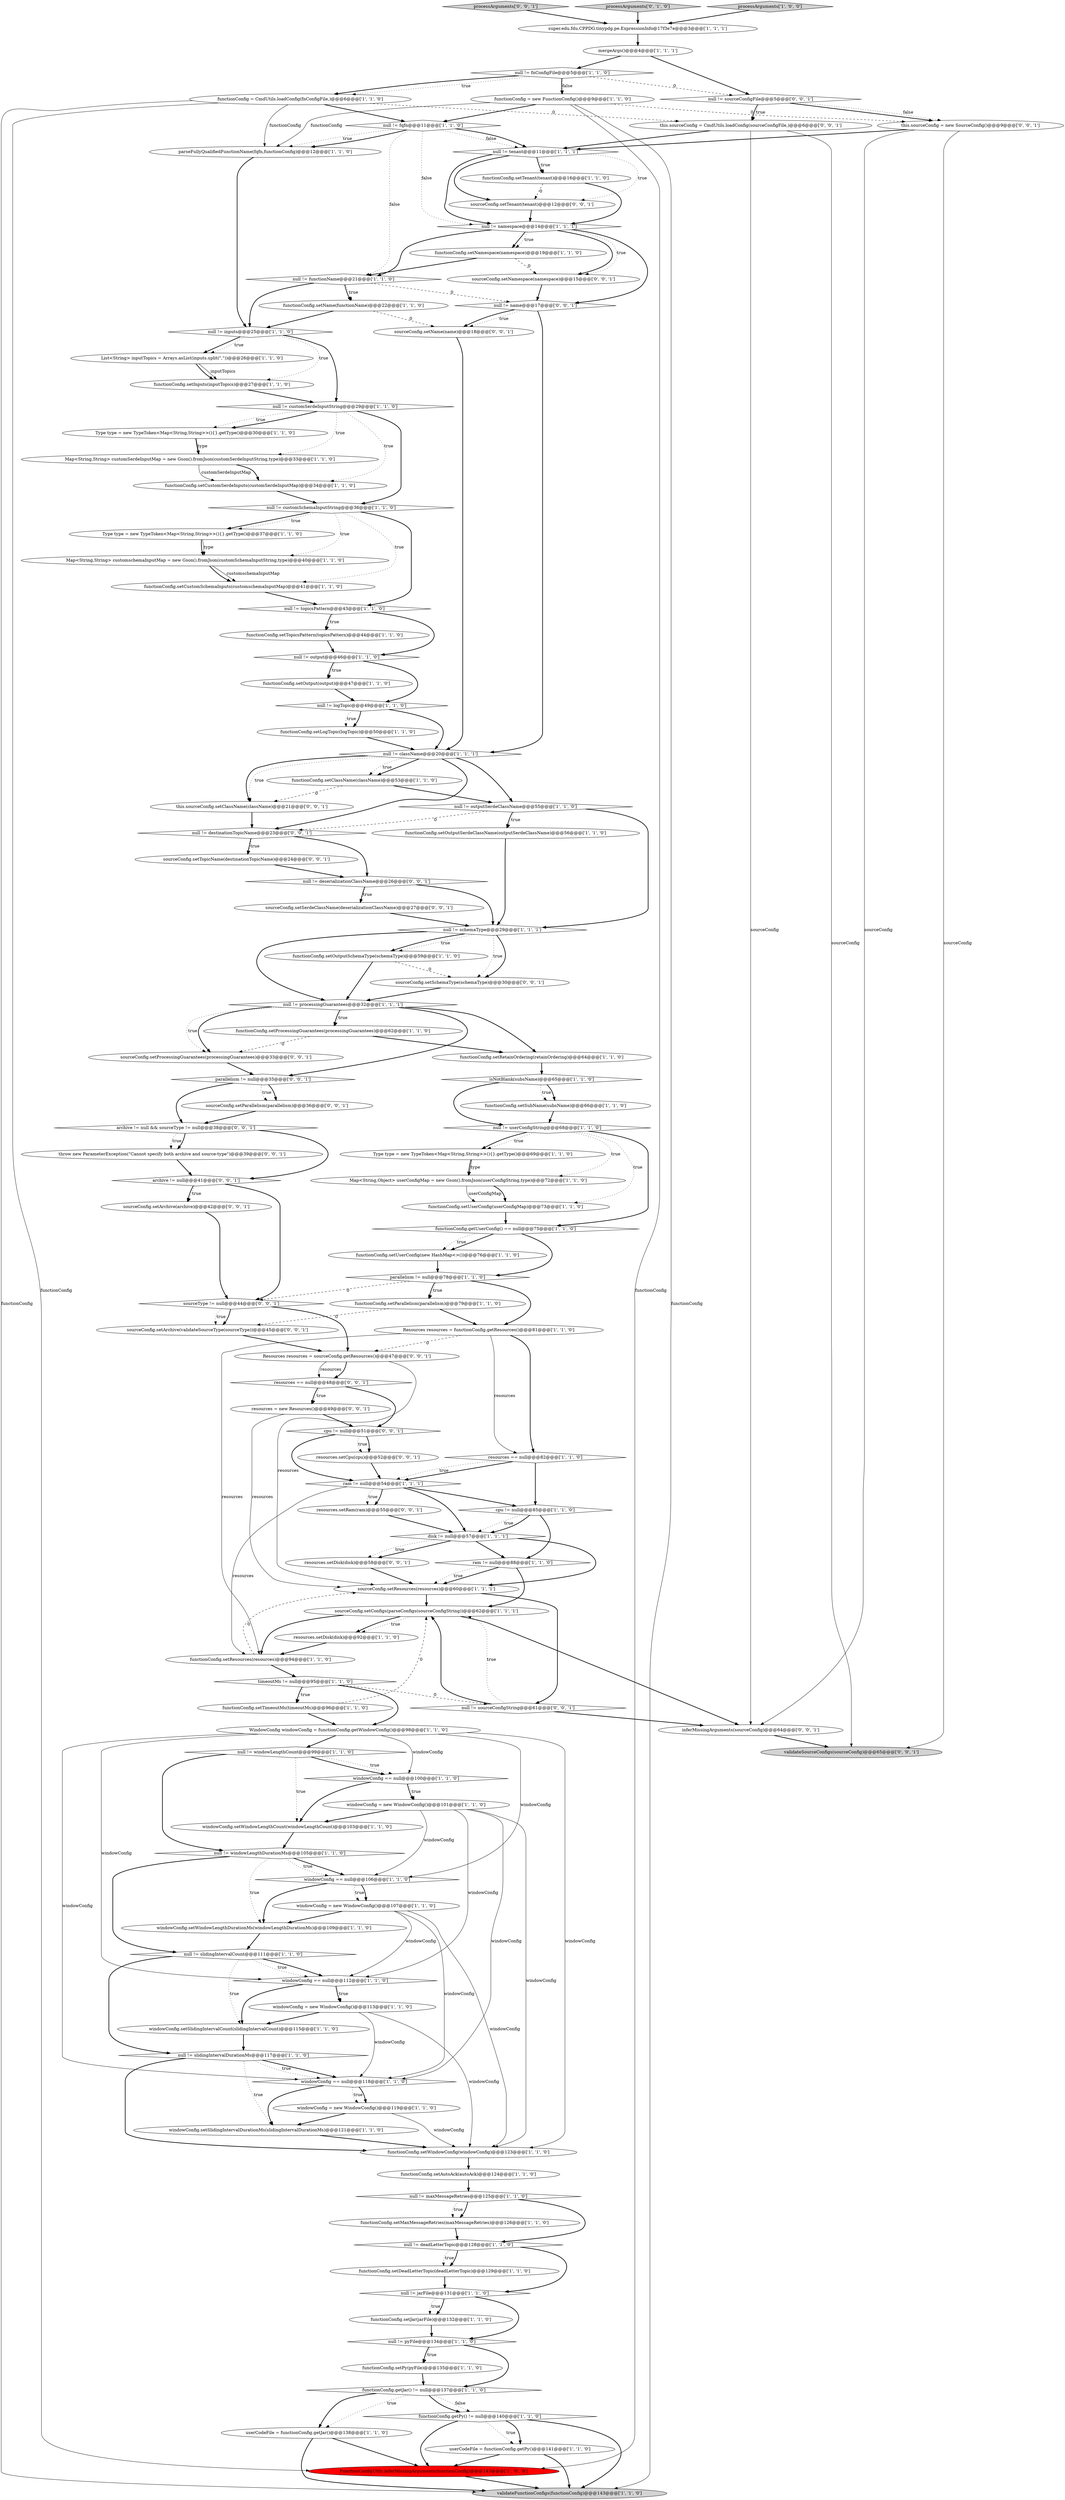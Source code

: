 digraph {
98 [style = filled, label = "sourceConfig.setSchemaType(schemaType)@@@30@@@['0', '0', '1']", fillcolor = white, shape = ellipse image = "AAA0AAABBB3BBB"];
120 [style = filled, label = "null != deserializationClassName@@@26@@@['0', '0', '1']", fillcolor = white, shape = diamond image = "AAA0AAABBB3BBB"];
10 [style = filled, label = "validateFunctionConfigs(functionConfig)@@@143@@@['1', '1', '0']", fillcolor = lightgray, shape = ellipse image = "AAA0AAABBB1BBB"];
55 [style = filled, label = "functionConfig.setTopicsPattern(topicsPattern)@@@44@@@['1', '1', '0']", fillcolor = white, shape = ellipse image = "AAA0AAABBB1BBB"];
29 [style = filled, label = "functionConfig.setProcessingGuarantees(processingGuarantees)@@@62@@@['1', '1', '0']", fillcolor = white, shape = ellipse image = "AAA0AAABBB1BBB"];
20 [style = filled, label = "userCodeFile = functionConfig.getPy()@@@141@@@['1', '1', '0']", fillcolor = white, shape = ellipse image = "AAA0AAABBB1BBB"];
5 [style = filled, label = "null != topicsPattern@@@43@@@['1', '1', '0']", fillcolor = white, shape = diamond image = "AAA0AAABBB1BBB"];
104 [style = filled, label = "processArguments['0', '0', '1']", fillcolor = lightgray, shape = diamond image = "AAA0AAABBB3BBB"];
56 [style = filled, label = "ram != null@@@88@@@['1', '1', '0']", fillcolor = white, shape = diamond image = "AAA0AAABBB1BBB"];
83 [style = filled, label = "windowConfig = new WindowConfig()@@@113@@@['1', '1', '0']", fillcolor = white, shape = ellipse image = "AAA0AAABBB1BBB"];
92 [style = filled, label = "functionConfig.setTimeoutMs(timeoutMs)@@@96@@@['1', '1', '0']", fillcolor = white, shape = ellipse image = "AAA0AAABBB1BBB"];
4 [style = filled, label = "Map<String,String> customSerdeInputMap = new Gson().fromJson(customSerdeInputString,type)@@@33@@@['1', '1', '0']", fillcolor = white, shape = ellipse image = "AAA0AAABBB1BBB"];
124 [style = filled, label = "this.sourceConfig = CmdUtils.loadConfig(sourceConfigFile,)@@@6@@@['0', '0', '1']", fillcolor = white, shape = ellipse image = "AAA0AAABBB3BBB"];
42 [style = filled, label = "null != windowLengthDurationMs@@@105@@@['1', '1', '0']", fillcolor = white, shape = diamond image = "AAA0AAABBB1BBB"];
80 [style = filled, label = "userCodeFile = functionConfig.getJar()@@@138@@@['1', '1', '0']", fillcolor = white, shape = ellipse image = "AAA0AAABBB1BBB"];
65 [style = filled, label = "functionConfig.setWindowConfig(windowConfig)@@@123@@@['1', '1', '0']", fillcolor = white, shape = ellipse image = "AAA0AAABBB1BBB"];
103 [style = filled, label = "inferMissingArguments(sourceConfig)@@@64@@@['0', '0', '1']", fillcolor = white, shape = ellipse image = "AAA0AAABBB3BBB"];
31 [style = filled, label = "null != jarFile@@@131@@@['1', '1', '0']", fillcolor = white, shape = diamond image = "AAA0AAABBB1BBB"];
77 [style = filled, label = "resources.setDisk(disk)@@@92@@@['1', '1', '0']", fillcolor = white, shape = ellipse image = "AAA0AAABBB1BBB"];
51 [style = filled, label = "functionConfig.getPy() != null@@@140@@@['1', '1', '0']", fillcolor = white, shape = diamond image = "AAA0AAABBB1BBB"];
123 [style = filled, label = "sourceConfig.setTopicName(destinationTopicName)@@@24@@@['0', '0', '1']", fillcolor = white, shape = ellipse image = "AAA0AAABBB3BBB"];
79 [style = filled, label = "null != functionName@@@21@@@['1', '1', '0']", fillcolor = white, shape = diamond image = "AAA0AAABBB1BBB"];
47 [style = filled, label = "windowConfig == null@@@118@@@['1', '1', '0']", fillcolor = white, shape = diamond image = "AAA0AAABBB1BBB"];
30 [style = filled, label = "windowConfig.setWindowLengthDurationMs(windowLengthDurationMs)@@@109@@@['1', '1', '0']", fillcolor = white, shape = ellipse image = "AAA0AAABBB1BBB"];
110 [style = filled, label = "sourceType != null@@@44@@@['0', '0', '1']", fillcolor = white, shape = diamond image = "AAA0AAABBB3BBB"];
89 [style = filled, label = "cpu != null@@@85@@@['1', '1', '0']", fillcolor = white, shape = diamond image = "AAA0AAABBB1BBB"];
66 [style = filled, label = "sourceConfig.setConfigs(parseConfigs(sourceConfigString))@@@62@@@['1', '1', '1']", fillcolor = white, shape = ellipse image = "AAA0AAABBB1BBB"];
63 [style = filled, label = "WindowConfig windowConfig = functionConfig.getWindowConfig()@@@98@@@['1', '1', '0']", fillcolor = white, shape = ellipse image = "AAA0AAABBB1BBB"];
48 [style = filled, label = "functionConfig.setResources(resources)@@@94@@@['1', '1', '0']", fillcolor = white, shape = ellipse image = "AAA0AAABBB1BBB"];
119 [style = filled, label = "null != name@@@17@@@['0', '0', '1']", fillcolor = white, shape = diamond image = "AAA0AAABBB3BBB"];
76 [style = filled, label = "super.edu.fdu.CPPDG.tinypdg.pe.ExpressionInfo@17f3e7e@@@3@@@['1', '1', '1']", fillcolor = white, shape = ellipse image = "AAA0AAABBB1BBB"];
16 [style = filled, label = "Type type = new TypeToken<Map<String,String>>(){}.getType()@@@69@@@['1', '1', '0']", fillcolor = white, shape = ellipse image = "AAA0AAABBB1BBB"];
64 [style = filled, label = "resources == null@@@82@@@['1', '1', '0']", fillcolor = white, shape = diamond image = "AAA0AAABBB1BBB"];
108 [style = filled, label = "resources = new Resources()@@@49@@@['0', '0', '1']", fillcolor = white, shape = ellipse image = "AAA0AAABBB3BBB"];
109 [style = filled, label = "null != sourceConfigFile@@@5@@@['0', '0', '1']", fillcolor = white, shape = diamond image = "AAA0AAABBB3BBB"];
100 [style = filled, label = "parallelism != null@@@35@@@['0', '0', '1']", fillcolor = white, shape = diamond image = "AAA0AAABBB3BBB"];
115 [style = filled, label = "null != destinationTopicName@@@23@@@['0', '0', '1']", fillcolor = white, shape = diamond image = "AAA0AAABBB3BBB"];
6 [style = filled, label = "null != fnConfigFile@@@5@@@['1', '1', '0']", fillcolor = white, shape = diamond image = "AAA0AAABBB1BBB"];
75 [style = filled, label = "isNotBlank(subsName)@@@65@@@['1', '1', '0']", fillcolor = white, shape = diamond image = "AAA0AAABBB1BBB"];
44 [style = filled, label = "null != inputs@@@25@@@['1', '1', '0']", fillcolor = white, shape = diamond image = "AAA0AAABBB1BBB"];
57 [style = filled, label = "windowConfig == null@@@100@@@['1', '1', '0']", fillcolor = white, shape = diamond image = "AAA0AAABBB1BBB"];
8 [style = filled, label = "null != slidingIntervalDurationMs@@@117@@@['1', '1', '0']", fillcolor = white, shape = diamond image = "AAA0AAABBB1BBB"];
70 [style = filled, label = "functionConfig.setParallelism(parallelism)@@@79@@@['1', '1', '0']", fillcolor = white, shape = ellipse image = "AAA0AAABBB1BBB"];
26 [style = filled, label = "null != className@@@20@@@['1', '1', '1']", fillcolor = white, shape = diamond image = "AAA0AAABBB1BBB"];
2 [style = filled, label = "functionConfig.setInputs(inputTopics)@@@27@@@['1', '1', '0']", fillcolor = white, shape = ellipse image = "AAA0AAABBB1BBB"];
12 [style = filled, label = "Type type = new TypeToken<Map<String,String>>(){}.getType()@@@30@@@['1', '1', '0']", fillcolor = white, shape = ellipse image = "AAA0AAABBB1BBB"];
97 [style = filled, label = "this.sourceConfig.setClassName(className)@@@21@@@['0', '0', '1']", fillcolor = white, shape = ellipse image = "AAA0AAABBB3BBB"];
15 [style = filled, label = "functionConfig.setOutputSchemaType(schemaType)@@@59@@@['1', '1', '0']", fillcolor = white, shape = ellipse image = "AAA0AAABBB1BBB"];
106 [style = filled, label = "sourceConfig.setNamespace(namespace)@@@15@@@['0', '0', '1']", fillcolor = white, shape = ellipse image = "AAA0AAABBB3BBB"];
40 [style = filled, label = "null != fqfn@@@11@@@['1', '1', '0']", fillcolor = white, shape = diamond image = "AAA0AAABBB1BBB"];
118 [style = filled, label = "archive != null && sourceType != null@@@38@@@['0', '0', '1']", fillcolor = white, shape = diamond image = "AAA0AAABBB3BBB"];
33 [style = filled, label = "null != tenant@@@11@@@['1', '1', '1']", fillcolor = white, shape = diamond image = "AAA0AAABBB1BBB"];
114 [style = filled, label = "resources.setCpu(cpu)@@@52@@@['0', '0', '1']", fillcolor = white, shape = ellipse image = "AAA0AAABBB3BBB"];
93 [style = filled, label = "null != slidingIntervalCount@@@111@@@['1', '1', '0']", fillcolor = white, shape = diamond image = "AAA0AAABBB1BBB"];
14 [style = filled, label = "functionConfig.setMaxMessageRetries(maxMessageRetries)@@@126@@@['1', '1', '0']", fillcolor = white, shape = ellipse image = "AAA0AAABBB1BBB"];
37 [style = filled, label = "functionConfig.setLogTopic(logTopic)@@@50@@@['1', '1', '0']", fillcolor = white, shape = ellipse image = "AAA0AAABBB1BBB"];
50 [style = filled, label = "functionConfig.setOutput(output)@@@47@@@['1', '1', '0']", fillcolor = white, shape = ellipse image = "AAA0AAABBB1BBB"];
94 [style = filled, label = "functionConfig.setPy(pyFile)@@@135@@@['1', '1', '0']", fillcolor = white, shape = ellipse image = "AAA0AAABBB1BBB"];
19 [style = filled, label = "functionConfig.getJar() != null@@@137@@@['1', '1', '0']", fillcolor = white, shape = diamond image = "AAA0AAABBB1BBB"];
52 [style = filled, label = "null != customSchemaInputString@@@36@@@['1', '1', '0']", fillcolor = white, shape = diamond image = "AAA0AAABBB1BBB"];
87 [style = filled, label = "null != userConfigString@@@68@@@['1', '1', '0']", fillcolor = white, shape = diamond image = "AAA0AAABBB1BBB"];
7 [style = filled, label = "null != schemaType@@@29@@@['1', '1', '1']", fillcolor = white, shape = diamond image = "AAA0AAABBB1BBB"];
35 [style = filled, label = "windowConfig == null@@@106@@@['1', '1', '0']", fillcolor = white, shape = diamond image = "AAA0AAABBB1BBB"];
36 [style = filled, label = "windowConfig = new WindowConfig()@@@107@@@['1', '1', '0']", fillcolor = white, shape = ellipse image = "AAA0AAABBB1BBB"];
43 [style = filled, label = "disk != null@@@57@@@['1', '1', '1']", fillcolor = white, shape = diamond image = "AAA0AAABBB1BBB"];
74 [style = filled, label = "functionConfig.setOutputSerdeClassName(outputSerdeClassName)@@@56@@@['1', '1', '0']", fillcolor = white, shape = ellipse image = "AAA0AAABBB1BBB"];
112 [style = filled, label = "sourceConfig.setArchive(archive)@@@42@@@['0', '0', '1']", fillcolor = white, shape = ellipse image = "AAA0AAABBB3BBB"];
69 [style = filled, label = "sourceConfig.setResources(resources)@@@60@@@['1', '1', '1']", fillcolor = white, shape = ellipse image = "AAA0AAABBB1BBB"];
22 [style = filled, label = "null != logTopic@@@49@@@['1', '1', '0']", fillcolor = white, shape = diamond image = "AAA0AAABBB1BBB"];
128 [style = filled, label = "cpu != null@@@51@@@['0', '0', '1']", fillcolor = white, shape = diamond image = "AAA0AAABBB3BBB"];
23 [style = filled, label = "windowConfig == null@@@112@@@['1', '1', '0']", fillcolor = white, shape = diamond image = "AAA0AAABBB1BBB"];
107 [style = filled, label = "throw new ParameterException(\"Cannot specify both archive and source-type\")@@@39@@@['0', '0', '1']", fillcolor = white, shape = ellipse image = "AAA0AAABBB3BBB"];
105 [style = filled, label = "archive != null@@@41@@@['0', '0', '1']", fillcolor = white, shape = diamond image = "AAA0AAABBB3BBB"];
39 [style = filled, label = "functionConfig.setAutoAck(autoAck)@@@124@@@['1', '1', '0']", fillcolor = white, shape = ellipse image = "AAA0AAABBB1BBB"];
102 [style = filled, label = "Resources resources = sourceConfig.getResources()@@@47@@@['0', '0', '1']", fillcolor = white, shape = ellipse image = "AAA0AAABBB3BBB"];
9 [style = filled, label = "null != maxMessageRetries@@@125@@@['1', '1', '0']", fillcolor = white, shape = diamond image = "AAA0AAABBB1BBB"];
82 [style = filled, label = "mergeArgs()@@@4@@@['1', '1', '1']", fillcolor = white, shape = ellipse image = "AAA0AAABBB1BBB"];
88 [style = filled, label = "functionConfig.setCustomSchemaInputs(customschemaInputMap)@@@41@@@['1', '1', '0']", fillcolor = white, shape = ellipse image = "AAA0AAABBB1BBB"];
67 [style = filled, label = "windowConfig.setWindowLengthCount(windowLengthCount)@@@103@@@['1', '1', '0']", fillcolor = white, shape = ellipse image = "AAA0AAABBB1BBB"];
81 [style = filled, label = "functionConfig.setUserConfig(userConfigMap)@@@73@@@['1', '1', '0']", fillcolor = white, shape = ellipse image = "AAA0AAABBB1BBB"];
116 [style = filled, label = "resources.setDisk(disk)@@@58@@@['0', '0', '1']", fillcolor = white, shape = ellipse image = "AAA0AAABBB3BBB"];
28 [style = filled, label = "null != output@@@46@@@['1', '1', '0']", fillcolor = white, shape = diamond image = "AAA0AAABBB1BBB"];
49 [style = filled, label = "null != namespace@@@14@@@['1', '1', '1']", fillcolor = white, shape = diamond image = "AAA0AAABBB1BBB"];
32 [style = filled, label = "functionConfig = new FunctionConfig()@@@9@@@['1', '1', '0']", fillcolor = white, shape = ellipse image = "AAA0AAABBB1BBB"];
0 [style = filled, label = "null != windowLengthCount@@@99@@@['1', '1', '0']", fillcolor = white, shape = diamond image = "AAA0AAABBB1BBB"];
60 [style = filled, label = "null != deadLetterTopic@@@128@@@['1', '1', '0']", fillcolor = white, shape = diamond image = "AAA0AAABBB1BBB"];
45 [style = filled, label = "windowConfig.setSlidingIntervalDurationMs(slidingIntervalDurationMs)@@@121@@@['1', '1', '0']", fillcolor = white, shape = ellipse image = "AAA0AAABBB1BBB"];
53 [style = filled, label = "windowConfig = new WindowConfig()@@@101@@@['1', '1', '0']", fillcolor = white, shape = ellipse image = "AAA0AAABBB1BBB"];
73 [style = filled, label = "functionConfig.setUserConfig(new HashMap<>())@@@76@@@['1', '1', '0']", fillcolor = white, shape = ellipse image = "AAA0AAABBB1BBB"];
90 [style = filled, label = "Map<String,Object> userConfigMap = new Gson().fromJson(userConfigString,type)@@@72@@@['1', '1', '0']", fillcolor = white, shape = ellipse image = "AAA0AAABBB1BBB"];
11 [style = filled, label = "parseFullyQualifiedFunctionName(fqfn,functionConfig)@@@12@@@['1', '1', '0']", fillcolor = white, shape = ellipse image = "AAA0AAABBB1BBB"];
121 [style = filled, label = "sourceConfig.setProcessingGuarantees(processingGuarantees)@@@33@@@['0', '0', '1']", fillcolor = white, shape = ellipse image = "AAA0AAABBB3BBB"];
58 [style = filled, label = "FunctionConfigUtils.inferMissingArguments(functionConfig)@@@143@@@['1', '0', '0']", fillcolor = red, shape = ellipse image = "AAA1AAABBB1BBB"];
21 [style = filled, label = "functionConfig.getUserConfig() == null@@@75@@@['1', '1', '0']", fillcolor = white, shape = diamond image = "AAA0AAABBB1BBB"];
101 [style = filled, label = "validateSourceConfigs(sourceConfig)@@@65@@@['0', '0', '1']", fillcolor = lightgray, shape = ellipse image = "AAA0AAABBB3BBB"];
91 [style = filled, label = "null != customSerdeInputString@@@29@@@['1', '1', '0']", fillcolor = white, shape = diamond image = "AAA0AAABBB1BBB"];
127 [style = filled, label = "sourceConfig.setSerdeClassName(deserializationClassName)@@@27@@@['0', '0', '1']", fillcolor = white, shape = ellipse image = "AAA0AAABBB3BBB"];
111 [style = filled, label = "sourceConfig.setTenant(tenant)@@@12@@@['0', '0', '1']", fillcolor = white, shape = ellipse image = "AAA0AAABBB3BBB"];
38 [style = filled, label = "functionConfig.setRetainOrdering(retainOrdering)@@@64@@@['1', '1', '0']", fillcolor = white, shape = ellipse image = "AAA0AAABBB1BBB"];
3 [style = filled, label = "functionConfig.setDeadLetterTopic(deadLetterTopic)@@@129@@@['1', '1', '0']", fillcolor = white, shape = ellipse image = "AAA0AAABBB1BBB"];
46 [style = filled, label = "null != processingGuarantees@@@32@@@['1', '1', '1']", fillcolor = white, shape = diamond image = "AAA0AAABBB1BBB"];
96 [style = filled, label = "null != sourceConfigString@@@61@@@['0', '0', '1']", fillcolor = white, shape = diamond image = "AAA0AAABBB3BBB"];
17 [style = filled, label = "windowConfig = new WindowConfig()@@@119@@@['1', '1', '0']", fillcolor = white, shape = ellipse image = "AAA0AAABBB1BBB"];
54 [style = filled, label = "List<String> inputTopics = Arrays.asList(inputs.split(\",\"))@@@26@@@['1', '1', '0']", fillcolor = white, shape = ellipse image = "AAA0AAABBB1BBB"];
18 [style = filled, label = "functionConfig.setSubName(subsName)@@@66@@@['1', '1', '0']", fillcolor = white, shape = ellipse image = "AAA0AAABBB1BBB"];
62 [style = filled, label = "Map<String,String> customschemaInputMap = new Gson().fromJson(customSchemaInputString,type)@@@40@@@['1', '1', '0']", fillcolor = white, shape = ellipse image = "AAA0AAABBB1BBB"];
95 [style = filled, label = "processArguments['0', '1', '0']", fillcolor = lightgray, shape = diamond image = "AAA0AAABBB2BBB"];
117 [style = filled, label = "sourceConfig.setParallelism(parallelism)@@@36@@@['0', '0', '1']", fillcolor = white, shape = ellipse image = "AAA0AAABBB3BBB"];
61 [style = filled, label = "parallelism != null@@@78@@@['1', '1', '0']", fillcolor = white, shape = diamond image = "AAA0AAABBB1BBB"];
13 [style = filled, label = "ram != null@@@54@@@['1', '1', '1']", fillcolor = white, shape = diamond image = "AAA0AAABBB1BBB"];
41 [style = filled, label = "functionConfig.setTenant(tenant)@@@16@@@['1', '1', '0']", fillcolor = white, shape = ellipse image = "AAA0AAABBB1BBB"];
84 [style = filled, label = "functionConfig.setCustomSerdeInputs(customSerdeInputMap)@@@34@@@['1', '1', '0']", fillcolor = white, shape = ellipse image = "AAA0AAABBB1BBB"];
1 [style = filled, label = "functionConfig = CmdUtils.loadConfig(fnConfigFile,)@@@6@@@['1', '1', '0']", fillcolor = white, shape = ellipse image = "AAA0AAABBB1BBB"];
125 [style = filled, label = "this.sourceConfig = new SourceConfig()@@@9@@@['0', '0', '1']", fillcolor = white, shape = ellipse image = "AAA0AAABBB3BBB"];
78 [style = filled, label = "timeoutMs != null@@@95@@@['1', '1', '0']", fillcolor = white, shape = diamond image = "AAA0AAABBB1BBB"];
71 [style = filled, label = "functionConfig.setJar(jarFile)@@@132@@@['1', '1', '0']", fillcolor = white, shape = ellipse image = "AAA0AAABBB1BBB"];
126 [style = filled, label = "resources == null@@@48@@@['0', '0', '1']", fillcolor = white, shape = diamond image = "AAA0AAABBB3BBB"];
122 [style = filled, label = "sourceConfig.setArchive(validateSourceType(sourceType))@@@45@@@['0', '0', '1']", fillcolor = white, shape = ellipse image = "AAA0AAABBB3BBB"];
59 [style = filled, label = "functionConfig.setName(functionName)@@@22@@@['1', '1', '0']", fillcolor = white, shape = ellipse image = "AAA0AAABBB1BBB"];
99 [style = filled, label = "resources.setRam(ram)@@@55@@@['0', '0', '1']", fillcolor = white, shape = ellipse image = "AAA0AAABBB3BBB"];
85 [style = filled, label = "Type type = new TypeToken<Map<String,String>>(){}.getType()@@@37@@@['1', '1', '0']", fillcolor = white, shape = ellipse image = "AAA0AAABBB1BBB"];
86 [style = filled, label = "functionConfig.setClassName(className)@@@53@@@['1', '1', '0']", fillcolor = white, shape = ellipse image = "AAA0AAABBB1BBB"];
27 [style = filled, label = "null != outputSerdeClassName@@@55@@@['1', '1', '0']", fillcolor = white, shape = diamond image = "AAA0AAABBB1BBB"];
24 [style = filled, label = "windowConfig.setSlidingIntervalCount(slidingIntervalCount)@@@115@@@['1', '1', '0']", fillcolor = white, shape = ellipse image = "AAA0AAABBB1BBB"];
25 [style = filled, label = "functionConfig.setNamespace(namespace)@@@19@@@['1', '1', '0']", fillcolor = white, shape = ellipse image = "AAA0AAABBB1BBB"];
72 [style = filled, label = "Resources resources = functionConfig.getResources()@@@81@@@['1', '1', '0']", fillcolor = white, shape = ellipse image = "AAA0AAABBB1BBB"];
113 [style = filled, label = "sourceConfig.setName(name)@@@18@@@['0', '0', '1']", fillcolor = white, shape = ellipse image = "AAA0AAABBB3BBB"];
34 [style = filled, label = "processArguments['1', '0', '0']", fillcolor = lightgray, shape = diamond image = "AAA0AAABBB1BBB"];
68 [style = filled, label = "null != pyFile@@@134@@@['1', '1', '0']", fillcolor = white, shape = diamond image = "AAA0AAABBB1BBB"];
89->43 [style = dotted, label="true"];
5->55 [style = bold, label=""];
110->122 [style = bold, label=""];
102->69 [style = solid, label="resources"];
4->84 [style = bold, label=""];
64->13 [style = bold, label=""];
44->91 [style = bold, label=""];
45->65 [style = bold, label=""];
20->58 [style = bold, label=""];
50->22 [style = bold, label=""];
116->69 [style = bold, label=""];
22->37 [style = bold, label=""];
39->9 [style = bold, label=""];
47->17 [style = dotted, label="true"];
16->90 [style = bold, label=""];
90->81 [style = solid, label="userConfigMap"];
41->111 [style = dashed, label="0"];
27->115 [style = dashed, label="0"];
28->50 [style = bold, label=""];
91->84 [style = dotted, label="true"];
6->1 [style = dotted, label="true"];
17->45 [style = bold, label=""];
108->69 [style = solid, label="resources"];
100->117 [style = bold, label=""];
30->93 [style = bold, label=""];
69->96 [style = bold, label=""];
9->60 [style = bold, label=""];
33->111 [style = dotted, label="true"];
28->50 [style = dotted, label="true"];
87->90 [style = dotted, label="true"];
5->28 [style = bold, label=""];
51->10 [style = bold, label=""];
61->70 [style = dotted, label="true"];
105->112 [style = bold, label=""];
63->57 [style = solid, label="windowConfig"];
78->96 [style = dashed, label="0"];
78->92 [style = bold, label=""];
23->83 [style = dotted, label="true"];
87->81 [style = dotted, label="true"];
68->94 [style = dotted, label="true"];
4->84 [style = solid, label="customSerdeInputMap"];
36->47 [style = solid, label="windowConfig"];
115->120 [style = bold, label=""];
63->65 [style = solid, label="windowConfig"];
75->18 [style = dotted, label="true"];
109->124 [style = bold, label=""];
127->7 [style = bold, label=""];
91->12 [style = bold, label=""];
40->11 [style = bold, label=""];
78->92 [style = dotted, label="true"];
31->71 [style = dotted, label="true"];
57->67 [style = bold, label=""];
32->125 [style = dashed, label="0"];
52->62 [style = dotted, label="true"];
122->102 [style = bold, label=""];
107->105 [style = bold, label=""];
25->106 [style = dashed, label="0"];
27->7 [style = bold, label=""];
73->61 [style = bold, label=""];
13->89 [style = bold, label=""];
125->33 [style = bold, label=""];
8->47 [style = bold, label=""];
9->14 [style = bold, label=""];
46->121 [style = bold, label=""];
89->56 [style = bold, label=""];
83->65 [style = solid, label="windowConfig"];
51->20 [style = dotted, label="true"];
114->13 [style = bold, label=""];
1->124 [style = dashed, label="0"];
21->61 [style = bold, label=""];
26->86 [style = bold, label=""];
21->73 [style = bold, label=""];
27->74 [style = bold, label=""];
0->67 [style = dotted, label="true"];
80->58 [style = bold, label=""];
49->119 [style = bold, label=""];
32->11 [style = solid, label="functionConfig"];
52->85 [style = bold, label=""];
6->32 [style = bold, label=""];
102->126 [style = bold, label=""];
66->77 [style = dotted, label="true"];
43->116 [style = bold, label=""];
46->38 [style = bold, label=""];
93->23 [style = bold, label=""];
84->52 [style = bold, label=""];
126->108 [style = bold, label=""];
46->29 [style = dotted, label="true"];
37->26 [style = bold, label=""];
7->46 [style = bold, label=""];
60->3 [style = dotted, label="true"];
1->10 [style = solid, label="functionConfig"];
36->23 [style = solid, label="windowConfig"];
75->18 [style = bold, label=""];
92->66 [style = dashed, label="0"];
11->44 [style = bold, label=""];
52->85 [style = dotted, label="true"];
0->42 [style = bold, label=""];
109->125 [style = bold, label=""];
119->26 [style = bold, label=""];
77->48 [style = bold, label=""];
33->41 [style = bold, label=""];
52->88 [style = dotted, label="true"];
41->49 [style = bold, label=""];
14->60 [style = bold, label=""];
110->122 [style = dotted, label="true"];
51->58 [style = bold, label=""];
31->68 [style = bold, label=""];
106->119 [style = bold, label=""];
23->83 [style = bold, label=""];
56->69 [style = bold, label=""];
46->100 [style = bold, label=""];
93->8 [style = bold, label=""];
120->127 [style = bold, label=""];
99->43 [style = bold, label=""];
0->57 [style = dotted, label="true"];
12->4 [style = solid, label="type"];
66->48 [style = bold, label=""];
15->98 [style = dashed, label="0"];
49->106 [style = bold, label=""];
72->64 [style = solid, label="resources"];
72->102 [style = dashed, label="0"];
49->25 [style = bold, label=""];
26->27 [style = bold, label=""];
36->30 [style = bold, label=""];
52->5 [style = bold, label=""];
49->106 [style = dotted, label="true"];
105->112 [style = dotted, label="true"];
86->97 [style = dashed, label="0"];
79->59 [style = bold, label=""];
71->68 [style = bold, label=""];
65->39 [style = bold, label=""];
25->79 [style = bold, label=""];
54->2 [style = bold, label=""];
13->43 [style = bold, label=""];
44->2 [style = dotted, label="true"];
93->24 [style = dotted, label="true"];
32->10 [style = solid, label="functionConfig"];
102->126 [style = solid, label="resources"];
60->31 [style = bold, label=""];
56->69 [style = dotted, label="true"];
43->69 [style = bold, label=""];
29->38 [style = bold, label=""];
42->30 [style = dotted, label="true"];
91->12 [style = dotted, label="true"];
125->103 [style = solid, label="sourceConfig"];
59->44 [style = bold, label=""];
61->70 [style = bold, label=""];
76->82 [style = bold, label=""];
24->8 [style = bold, label=""];
96->66 [style = dotted, label="true"];
110->102 [style = bold, label=""];
13->99 [style = bold, label=""];
91->4 [style = dotted, label="true"];
57->53 [style = bold, label=""];
72->64 [style = bold, label=""];
109->124 [style = dotted, label="true"];
118->105 [style = bold, label=""];
115->123 [style = dotted, label="true"];
61->72 [style = bold, label=""];
7->98 [style = dotted, label="true"];
44->54 [style = bold, label=""];
22->26 [style = bold, label=""];
0->57 [style = bold, label=""];
26->97 [style = dotted, label="true"];
62->88 [style = solid, label="customschemaInputMap"];
125->101 [style = solid, label="sourceConfig"];
63->47 [style = solid, label="windowConfig"];
1->11 [style = solid, label="functionConfig"];
126->128 [style = bold, label=""];
128->114 [style = bold, label=""];
13->48 [style = solid, label="resources"];
124->101 [style = solid, label="sourceConfig"];
59->113 [style = dashed, label="0"];
95->76 [style = bold, label=""];
6->32 [style = dotted, label="false"];
63->0 [style = bold, label=""];
40->33 [style = dotted, label="false"];
128->114 [style = dotted, label="true"];
53->35 [style = solid, label="windowConfig"];
22->37 [style = dotted, label="true"];
115->123 [style = bold, label=""];
40->79 [style = dotted, label="false"];
2->91 [style = bold, label=""];
56->66 [style = bold, label=""];
85->62 [style = bold, label=""];
123->120 [style = bold, label=""];
7->15 [style = dotted, label="true"];
128->13 [style = bold, label=""];
51->20 [style = bold, label=""];
13->99 [style = dotted, label="true"];
74->7 [style = bold, label=""];
46->29 [style = bold, label=""];
32->58 [style = solid, label="functionConfig"];
79->119 [style = dashed, label="0"];
6->109 [style = dashed, label="0"];
92->63 [style = bold, label=""];
72->48 [style = solid, label="resources"];
6->1 [style = bold, label=""];
81->21 [style = bold, label=""];
60->3 [style = bold, label=""];
40->33 [style = bold, label=""];
68->94 [style = bold, label=""];
26->115 [style = bold, label=""];
57->53 [style = dotted, label="true"];
87->16 [style = dotted, label="true"];
83->24 [style = bold, label=""];
58->10 [style = bold, label=""];
118->107 [style = dotted, label="true"];
49->79 [style = bold, label=""];
126->108 [style = dotted, label="true"];
32->40 [style = bold, label=""];
124->103 [style = solid, label="sourceConfig"];
64->89 [style = bold, label=""];
121->100 [style = bold, label=""];
29->121 [style = dashed, label="0"];
7->15 [style = bold, label=""];
111->49 [style = bold, label=""];
117->118 [style = bold, label=""];
33->41 [style = dotted, label="true"];
47->45 [style = bold, label=""];
86->27 [style = bold, label=""];
70->72 [style = bold, label=""];
53->65 [style = solid, label="windowConfig"];
33->49 [style = bold, label=""];
7->98 [style = bold, label=""];
19->51 [style = bold, label=""];
104->76 [style = bold, label=""];
96->103 [style = bold, label=""];
69->66 [style = bold, label=""];
91->52 [style = bold, label=""];
48->78 [style = bold, label=""];
78->63 [style = bold, label=""];
35->30 [style = bold, label=""];
53->67 [style = bold, label=""];
21->73 [style = dotted, label="true"];
28->22 [style = bold, label=""];
34->76 [style = bold, label=""];
18->87 [style = bold, label=""];
93->23 [style = dotted, label="true"];
38->75 [style = bold, label=""];
112->110 [style = bold, label=""];
66->77 [style = bold, label=""];
83->47 [style = solid, label="windowConfig"];
43->116 [style = dotted, label="true"];
19->80 [style = bold, label=""];
44->54 [style = dotted, label="true"];
16->90 [style = solid, label="type"];
87->21 [style = bold, label=""];
82->109 [style = bold, label=""];
113->26 [style = bold, label=""];
119->113 [style = dotted, label="true"];
82->6 [style = bold, label=""];
1->40 [style = bold, label=""];
3->31 [style = bold, label=""];
88->5 [style = bold, label=""];
98->46 [style = bold, label=""];
26->86 [style = dotted, label="true"];
35->36 [style = dotted, label="true"];
8->45 [style = dotted, label="true"];
120->127 [style = dotted, label="true"];
46->121 [style = dotted, label="true"];
48->69 [style = dashed, label="0"];
40->49 [style = dotted, label="false"];
96->66 [style = bold, label=""];
62->88 [style = bold, label=""];
66->103 [style = bold, label=""];
68->19 [style = bold, label=""];
80->10 [style = bold, label=""];
108->128 [style = bold, label=""];
85->62 [style = solid, label="type"];
118->107 [style = bold, label=""];
124->33 [style = bold, label=""];
61->110 [style = dashed, label="0"];
64->13 [style = dotted, label="true"];
54->2 [style = solid, label="inputTopics"];
75->87 [style = bold, label=""];
49->25 [style = dotted, label="true"];
105->110 [style = bold, label=""];
9->14 [style = dotted, label="true"];
119->113 [style = bold, label=""];
42->35 [style = bold, label=""];
20->10 [style = bold, label=""];
17->65 [style = solid, label="windowConfig"];
8->65 [style = bold, label=""];
31->71 [style = bold, label=""];
90->81 [style = bold, label=""];
8->47 [style = dotted, label="true"];
109->125 [style = dotted, label="false"];
100->117 [style = dotted, label="true"];
23->24 [style = bold, label=""];
100->118 [style = bold, label=""];
97->115 [style = bold, label=""];
103->101 [style = bold, label=""];
87->16 [style = bold, label=""];
42->93 [style = bold, label=""];
63->23 [style = solid, label="windowConfig"];
120->7 [style = bold, label=""];
12->4 [style = bold, label=""];
40->11 [style = dotted, label="true"];
53->23 [style = solid, label="windowConfig"];
79->59 [style = dotted, label="true"];
63->35 [style = solid, label="windowConfig"];
26->97 [style = bold, label=""];
27->74 [style = dotted, label="true"];
70->122 [style = dashed, label="0"];
67->42 [style = bold, label=""];
36->65 [style = solid, label="windowConfig"];
15->46 [style = bold, label=""];
42->35 [style = dotted, label="true"];
19->51 [style = dotted, label="false"];
33->111 [style = bold, label=""];
89->43 [style = bold, label=""];
79->44 [style = bold, label=""];
35->36 [style = bold, label=""];
47->17 [style = bold, label=""];
5->55 [style = dotted, label="true"];
53->47 [style = solid, label="windowConfig"];
19->80 [style = dotted, label="true"];
43->56 [style = bold, label=""];
55->28 [style = bold, label=""];
94->19 [style = bold, label=""];
1->58 [style = solid, label="functionConfig"];
}
